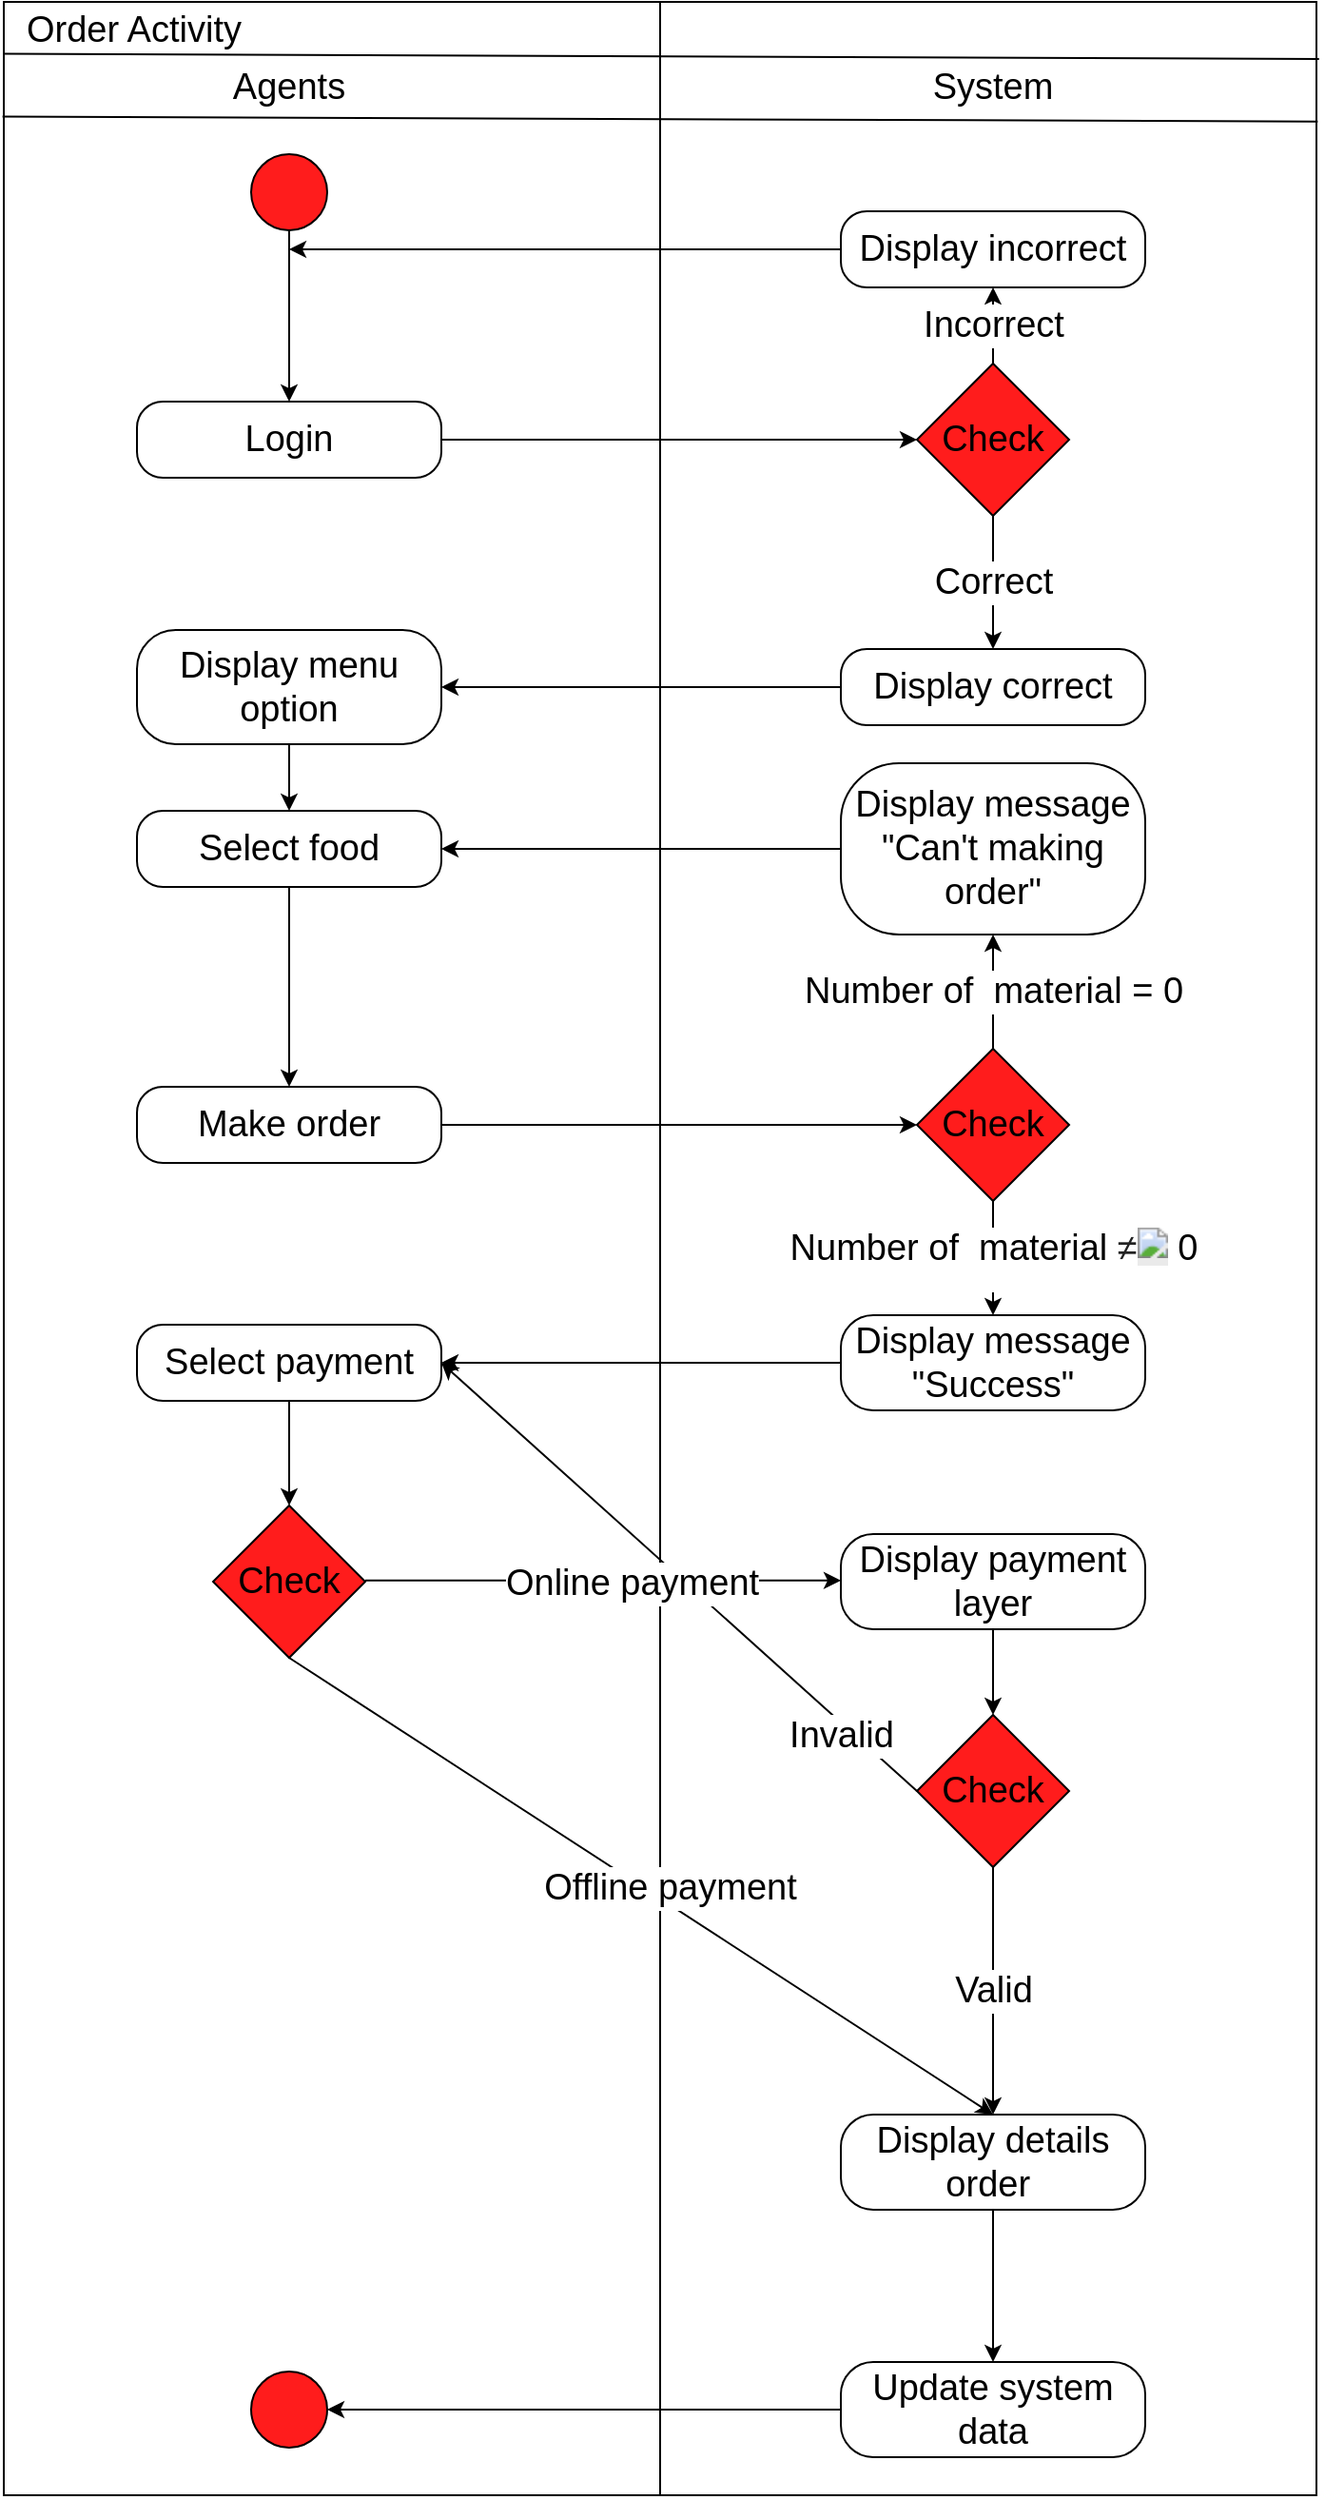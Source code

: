 <mxfile version="16.2.2" type="google"><diagram id="gHENZPoAK6jd8M6oyhC8" name="Page-1"><mxGraphModel dx="1308" dy="1160" grid="1" gridSize="10" guides="1" tooltips="1" connect="1" arrows="1" fold="1" page="1" pageScale="1" pageWidth="850" pageHeight="1100" math="0" shadow="0"><root><mxCell id="0"/><mxCell id="1" parent="0"/><mxCell id="XkyCo6uTwlsmprQEgPzS-1" value="" style="rounded=0;whiteSpace=wrap;html=1;" parent="1" vertex="1"><mxGeometry x="-160" y="110" width="690" height="1310" as="geometry"/></mxCell><mxCell id="XkyCo6uTwlsmprQEgPzS-3" value="" style="endArrow=none;html=1;rounded=0;exitX=1.001;exitY=0.048;exitDx=0;exitDy=0;exitPerimeter=0;entryX=-0.001;entryY=0.046;entryDx=0;entryDy=0;entryPerimeter=0;" parent="1" source="XkyCo6uTwlsmprQEgPzS-1" target="XkyCo6uTwlsmprQEgPzS-1" edge="1"><mxGeometry width="50" height="50" relative="1" as="geometry"><mxPoint x="520" y="150" as="sourcePoint"/><mxPoint x="-170" y="150" as="targetPoint"/></mxGeometry></mxCell><mxCell id="XkyCo6uTwlsmprQEgPzS-4" value="&lt;font style=&quot;font-size: 19px&quot;&gt;Order Activity&lt;/font&gt;" style="text;html=1;strokeColor=none;fillColor=none;align=left;verticalAlign=middle;whiteSpace=wrap;rounded=0;" parent="1" vertex="1"><mxGeometry x="-150" y="110" width="200" height="30" as="geometry"/></mxCell><mxCell id="XkyCo6uTwlsmprQEgPzS-5" value="" style="endArrow=none;html=1;rounded=0;fontSize=19;entryX=0.5;entryY=0;entryDx=0;entryDy=0;exitX=0.5;exitY=1;exitDx=0;exitDy=0;" parent="1" source="XkyCo6uTwlsmprQEgPzS-1" target="XkyCo6uTwlsmprQEgPzS-1" edge="1"><mxGeometry width="50" height="50" relative="1" as="geometry"><mxPoint x="175" y="950" as="sourcePoint"/><mxPoint x="175" y="150" as="targetPoint"/></mxGeometry></mxCell><mxCell id="XkyCo6uTwlsmprQEgPzS-12" value="&lt;span style=&quot;font-size: 19px&quot;&gt;Agents&lt;/span&gt;" style="text;html=1;strokeColor=none;fillColor=none;align=center;verticalAlign=middle;whiteSpace=wrap;rounded=0;" parent="1" vertex="1"><mxGeometry x="-110" y="140" width="200" height="30" as="geometry"/></mxCell><mxCell id="XkyCo6uTwlsmprQEgPzS-13" value="&lt;span style=&quot;font-size: 19px&quot;&gt;System&lt;br&gt;&lt;/span&gt;" style="text;html=1;strokeColor=none;fillColor=none;align=center;verticalAlign=middle;whiteSpace=wrap;rounded=0;" parent="1" vertex="1"><mxGeometry x="260" y="140" width="200" height="30" as="geometry"/></mxCell><mxCell id="XkyCo6uTwlsmprQEgPzS-17" style="edgeStyle=orthogonalEdgeStyle;rounded=0;orthogonalLoop=1;jettySize=auto;html=1;fontSize=19;" parent="1" source="XkyCo6uTwlsmprQEgPzS-14" target="XkyCo6uTwlsmprQEgPzS-16" edge="1"><mxGeometry relative="1" as="geometry"/></mxCell><mxCell id="XkyCo6uTwlsmprQEgPzS-14" value="" style="ellipse;whiteSpace=wrap;html=1;aspect=fixed;fontSize=19;fillColor=#FF1C1C;" parent="1" vertex="1"><mxGeometry x="-30" y="190" width="40" height="40" as="geometry"/></mxCell><mxCell id="XkyCo6uTwlsmprQEgPzS-19" style="edgeStyle=orthogonalEdgeStyle;rounded=0;orthogonalLoop=1;jettySize=auto;html=1;fontSize=19;" parent="1" source="XkyCo6uTwlsmprQEgPzS-16" target="XkyCo6uTwlsmprQEgPzS-18" edge="1"><mxGeometry relative="1" as="geometry"/></mxCell><mxCell id="XkyCo6uTwlsmprQEgPzS-16" value="Login" style="rounded=1;whiteSpace=wrap;html=1;fontSize=19;arcSize=34;" parent="1" vertex="1"><mxGeometry x="-90" y="320" width="160" height="40" as="geometry"/></mxCell><mxCell id="XkyCo6uTwlsmprQEgPzS-18" value="Check" style="rhombus;whiteSpace=wrap;html=1;fontSize=19;fillColor=#FF1C1C;" parent="1" vertex="1"><mxGeometry x="320" y="300" width="80" height="80" as="geometry"/></mxCell><mxCell id="XkyCo6uTwlsmprQEgPzS-22" style="edgeStyle=orthogonalEdgeStyle;rounded=0;orthogonalLoop=1;jettySize=auto;html=1;fontSize=19;" parent="1" source="XkyCo6uTwlsmprQEgPzS-20" edge="1"><mxGeometry relative="1" as="geometry"><mxPoint x="-10" y="240" as="targetPoint"/></mxGeometry></mxCell><mxCell id="XkyCo6uTwlsmprQEgPzS-20" value="Display incorrect" style="rounded=1;whiteSpace=wrap;html=1;fontSize=19;arcSize=34;" parent="1" vertex="1"><mxGeometry x="280" y="220" width="160" height="40" as="geometry"/></mxCell><mxCell id="XkyCo6uTwlsmprQEgPzS-24" value="" style="endArrow=classic;html=1;rounded=0;fontSize=19;exitX=0.5;exitY=0;exitDx=0;exitDy=0;entryX=0.5;entryY=1;entryDx=0;entryDy=0;" parent="1" source="XkyCo6uTwlsmprQEgPzS-18" target="XkyCo6uTwlsmprQEgPzS-20" edge="1"><mxGeometry relative="1" as="geometry"><mxPoint x="90" y="400" as="sourcePoint"/><mxPoint x="190" y="400" as="targetPoint"/></mxGeometry></mxCell><mxCell id="XkyCo6uTwlsmprQEgPzS-25" value="Incorrect" style="edgeLabel;resizable=0;html=1;align=center;verticalAlign=middle;fontSize=19;fillColor=#FF1C1C;" parent="XkyCo6uTwlsmprQEgPzS-24" connectable="0" vertex="1"><mxGeometry relative="1" as="geometry"/></mxCell><mxCell id="XkyCo6uTwlsmprQEgPzS-26" value="" style="endArrow=classic;html=1;rounded=0;fontSize=19;exitX=0.5;exitY=1;exitDx=0;exitDy=0;" parent="1" source="XkyCo6uTwlsmprQEgPzS-18" target="XkyCo6uTwlsmprQEgPzS-28" edge="1"><mxGeometry relative="1" as="geometry"><mxPoint x="90" y="400" as="sourcePoint"/><mxPoint x="190" y="400" as="targetPoint"/></mxGeometry></mxCell><mxCell id="XkyCo6uTwlsmprQEgPzS-27" value="Correct" style="edgeLabel;resizable=0;html=1;align=center;verticalAlign=middle;fontSize=19;fillColor=#FF1C1C;" parent="XkyCo6uTwlsmprQEgPzS-26" connectable="0" vertex="1"><mxGeometry relative="1" as="geometry"/></mxCell><mxCell id="XkyCo6uTwlsmprQEgPzS-31" style="edgeStyle=orthogonalEdgeStyle;rounded=0;orthogonalLoop=1;jettySize=auto;html=1;entryX=1;entryY=0.5;entryDx=0;entryDy=0;fontSize=19;" parent="1" source="XkyCo6uTwlsmprQEgPzS-28" target="XkyCo6uTwlsmprQEgPzS-30" edge="1"><mxGeometry relative="1" as="geometry"/></mxCell><mxCell id="XkyCo6uTwlsmprQEgPzS-28" value="Display correct" style="rounded=1;whiteSpace=wrap;html=1;fontSize=19;arcSize=34;" parent="1" vertex="1"><mxGeometry x="280" y="450" width="160" height="40" as="geometry"/></mxCell><mxCell id="XkyCo6uTwlsmprQEgPzS-33" style="edgeStyle=orthogonalEdgeStyle;rounded=0;orthogonalLoop=1;jettySize=auto;html=1;entryX=0.5;entryY=0;entryDx=0;entryDy=0;fontSize=19;" parent="1" source="XkyCo6uTwlsmprQEgPzS-30" target="XkyCo6uTwlsmprQEgPzS-32" edge="1"><mxGeometry relative="1" as="geometry"/></mxCell><mxCell id="XkyCo6uTwlsmprQEgPzS-30" value="Display menu option" style="rounded=1;whiteSpace=wrap;html=1;fontSize=19;arcSize=34;" parent="1" vertex="1"><mxGeometry x="-90" y="440" width="160" height="60" as="geometry"/></mxCell><mxCell id="XkyCo6uTwlsmprQEgPzS-36" style="edgeStyle=orthogonalEdgeStyle;rounded=0;orthogonalLoop=1;jettySize=auto;html=1;entryX=0.5;entryY=0;entryDx=0;entryDy=0;fontSize=19;" parent="1" source="XkyCo6uTwlsmprQEgPzS-32" target="XkyCo6uTwlsmprQEgPzS-34" edge="1"><mxGeometry relative="1" as="geometry"/></mxCell><mxCell id="XkyCo6uTwlsmprQEgPzS-32" value="Select food" style="rounded=1;whiteSpace=wrap;html=1;fontSize=19;arcSize=34;fontStyle=0" parent="1" vertex="1"><mxGeometry x="-90" y="535" width="160" height="40" as="geometry"/></mxCell><mxCell id="XkyCo6uTwlsmprQEgPzS-38" style="edgeStyle=orthogonalEdgeStyle;rounded=0;orthogonalLoop=1;jettySize=auto;html=1;entryX=0;entryY=0.5;entryDx=0;entryDy=0;fontSize=19;" parent="1" source="XkyCo6uTwlsmprQEgPzS-34" target="XkyCo6uTwlsmprQEgPzS-37" edge="1"><mxGeometry relative="1" as="geometry"/></mxCell><mxCell id="XkyCo6uTwlsmprQEgPzS-34" value="Make order" style="rounded=1;whiteSpace=wrap;html=1;fontSize=19;arcSize=34;" parent="1" vertex="1"><mxGeometry x="-90" y="680" width="160" height="40" as="geometry"/></mxCell><mxCell id="XkyCo6uTwlsmprQEgPzS-37" value="Check" style="rhombus;whiteSpace=wrap;html=1;fontSize=19;fillColor=#FF1C1C;" parent="1" vertex="1"><mxGeometry x="320" y="660" width="80" height="80" as="geometry"/></mxCell><mxCell id="XkyCo6uTwlsmprQEgPzS-42" style="edgeStyle=orthogonalEdgeStyle;rounded=0;orthogonalLoop=1;jettySize=auto;html=1;entryX=1;entryY=0.5;entryDx=0;entryDy=0;fontSize=19;" parent="1" source="XkyCo6uTwlsmprQEgPzS-39" target="XkyCo6uTwlsmprQEgPzS-32" edge="1"><mxGeometry relative="1" as="geometry"/></mxCell><mxCell id="XkyCo6uTwlsmprQEgPzS-39" value="Display message&lt;br&gt;&quot;Can't making order&quot;" style="rounded=1;whiteSpace=wrap;html=1;fontSize=19;arcSize=34;" parent="1" vertex="1"><mxGeometry x="280" y="510" width="160" height="90" as="geometry"/></mxCell><mxCell id="XkyCo6uTwlsmprQEgPzS-40" value="" style="endArrow=classic;html=1;rounded=0;fontSize=19;exitX=0.5;exitY=0;exitDx=0;exitDy=0;entryX=0.5;entryY=1;entryDx=0;entryDy=0;" parent="1" source="XkyCo6uTwlsmprQEgPzS-37" target="XkyCo6uTwlsmprQEgPzS-39" edge="1"><mxGeometry relative="1" as="geometry"><mxPoint x="90" y="640" as="sourcePoint"/><mxPoint x="190" y="640" as="targetPoint"/></mxGeometry></mxCell><mxCell id="XkyCo6uTwlsmprQEgPzS-41" value="Number of&amp;nbsp; material = 0" style="edgeLabel;resizable=0;html=1;align=center;verticalAlign=middle;fontSize=19;fillColor=#FF1C1C;" parent="XkyCo6uTwlsmprQEgPzS-40" connectable="0" vertex="1"><mxGeometry relative="1" as="geometry"/></mxCell><mxCell id="XkyCo6uTwlsmprQEgPzS-43" value="" style="endArrow=classic;html=1;rounded=0;fontSize=19;exitX=0.5;exitY=1;exitDx=0;exitDy=0;entryX=0.5;entryY=0;entryDx=0;entryDy=0;" parent="1" source="XkyCo6uTwlsmprQEgPzS-37" target="XkyCo6uTwlsmprQEgPzS-45" edge="1"><mxGeometry relative="1" as="geometry"><mxPoint x="300" y="800" as="sourcePoint"/><mxPoint x="300" y="740" as="targetPoint"/></mxGeometry></mxCell><mxCell id="XkyCo6uTwlsmprQEgPzS-44" value="Number of&amp;nbsp; material&amp;nbsp;&lt;span style=&quot;color: rgb(34 , 34 , 34) ; font-family: &amp;#34;arial&amp;#34; , sans-serif ; background-color: rgb(255 , 255 , 255)&quot;&gt;&lt;font style=&quot;font-size: 19px&quot;&gt;≠&lt;/font&gt;&lt;/span&gt;&lt;a title=&quot;Nguồn tham khảo từ bài viết Dấu khác (≠) trong Excel ứng dụng và cách viết được thực hiện bởi website Thủ Thuật Nhanh&quot; href=&quot;https://thuthuatnhanh.com/cach-viet-dau-khac-trong-excel/&quot; style=&quot;box-sizing: border-box ; border: 0px ; font-stretch: inherit ; line-height: inherit ; font-family: &amp;#34;arial&amp;#34; , sans-serif ; font-size: 16px ; margin: 0px ; outline: 0px ; padding: 0px ; vertical-align: baseline ; color: rgb(0 , 108 , 193) ; transition: all 0.3s ease 0s ; background-color: rgb(234 , 234 , 234)&quot;&gt;&lt;img src=&quot;https://thuthuatnhanh.com/thuthuatnhanh.jpg&quot; style=&quot;box-sizing: border-box ; max-width: 100% ; height: auto ; vertical-align: top ; margin-bottom: 18px ; border: 0px&quot;&gt;&lt;/a&gt;&amp;nbsp;0" style="edgeLabel;resizable=0;html=1;align=center;verticalAlign=middle;fontSize=19;fillColor=#FF1C1C;" parent="XkyCo6uTwlsmprQEgPzS-43" connectable="0" vertex="1"><mxGeometry relative="1" as="geometry"/></mxCell><mxCell id="XkyCo6uTwlsmprQEgPzS-47" style="edgeStyle=orthogonalEdgeStyle;rounded=0;orthogonalLoop=1;jettySize=auto;html=1;entryX=1;entryY=0.5;entryDx=0;entryDy=0;fontSize=19;" parent="1" source="XkyCo6uTwlsmprQEgPzS-45" target="XkyCo6uTwlsmprQEgPzS-46" edge="1"><mxGeometry relative="1" as="geometry"/></mxCell><mxCell id="XkyCo6uTwlsmprQEgPzS-45" value="Display message &quot;Success&quot;" style="rounded=1;whiteSpace=wrap;html=1;fontSize=19;arcSize=34;" parent="1" vertex="1"><mxGeometry x="280" y="800" width="160" height="50" as="geometry"/></mxCell><mxCell id="XkyCo6uTwlsmprQEgPzS-49" style="edgeStyle=orthogonalEdgeStyle;rounded=0;orthogonalLoop=1;jettySize=auto;html=1;fontSize=19;" parent="1" source="XkyCo6uTwlsmprQEgPzS-46" target="XkyCo6uTwlsmprQEgPzS-48" edge="1"><mxGeometry relative="1" as="geometry"/></mxCell><mxCell id="XkyCo6uTwlsmprQEgPzS-46" value="Select payment" style="rounded=1;whiteSpace=wrap;html=1;fontSize=19;arcSize=34;" parent="1" vertex="1"><mxGeometry x="-90" y="805" width="160" height="40" as="geometry"/></mxCell><mxCell id="XkyCo6uTwlsmprQEgPzS-48" value="Check" style="rhombus;whiteSpace=wrap;html=1;fontSize=19;fillColor=#FF1C1C;" parent="1" vertex="1"><mxGeometry x="-50" y="900" width="80" height="80" as="geometry"/></mxCell><mxCell id="XkyCo6uTwlsmprQEgPzS-56" style="edgeStyle=orthogonalEdgeStyle;rounded=0;orthogonalLoop=1;jettySize=auto;html=1;fontSize=19;" parent="1" source="XkyCo6uTwlsmprQEgPzS-50" target="XkyCo6uTwlsmprQEgPzS-53" edge="1"><mxGeometry relative="1" as="geometry"/></mxCell><mxCell id="XkyCo6uTwlsmprQEgPzS-50" value="Display payment layer" style="rounded=1;whiteSpace=wrap;html=1;fontSize=19;arcSize=34;" parent="1" vertex="1"><mxGeometry x="280" y="915" width="160" height="50" as="geometry"/></mxCell><mxCell id="XkyCo6uTwlsmprQEgPzS-53" value="Check" style="rhombus;whiteSpace=wrap;html=1;fontSize=19;fillColor=#FF1C1C;" parent="1" vertex="1"><mxGeometry x="320" y="1010" width="80" height="80" as="geometry"/></mxCell><mxCell id="XkyCo6uTwlsmprQEgPzS-70" style="edgeStyle=orthogonalEdgeStyle;rounded=0;orthogonalLoop=1;jettySize=auto;html=1;entryX=0.5;entryY=0;entryDx=0;entryDy=0;fontSize=19;endArrow=classic;endFill=1;" parent="1" source="XkyCo6uTwlsmprQEgPzS-58" target="XkyCo6uTwlsmprQEgPzS-69" edge="1"><mxGeometry relative="1" as="geometry"/></mxCell><mxCell id="XkyCo6uTwlsmprQEgPzS-58" value="Display details order&amp;nbsp;" style="rounded=1;whiteSpace=wrap;html=1;fontSize=19;arcSize=34;" parent="1" vertex="1"><mxGeometry x="280" y="1220" width="160" height="50" as="geometry"/></mxCell><mxCell id="XkyCo6uTwlsmprQEgPzS-60" value="" style="endArrow=classic;html=1;rounded=0;fontSize=19;exitX=0.5;exitY=1;exitDx=0;exitDy=0;entryX=0.5;entryY=0;entryDx=0;entryDy=0;" parent="1" source="XkyCo6uTwlsmprQEgPzS-53" target="XkyCo6uTwlsmprQEgPzS-58" edge="1"><mxGeometry relative="1" as="geometry"><mxPoint x="40" y="950" as="sourcePoint"/><mxPoint x="290" y="950" as="targetPoint"/></mxGeometry></mxCell><mxCell id="XkyCo6uTwlsmprQEgPzS-61" value="Valid" style="edgeLabel;resizable=0;html=1;align=center;verticalAlign=middle;fontSize=19;fillColor=#FF1C1C;" parent="XkyCo6uTwlsmprQEgPzS-60" connectable="0" vertex="1"><mxGeometry relative="1" as="geometry"/></mxCell><mxCell id="XkyCo6uTwlsmprQEgPzS-62" value="" style="endArrow=classic;html=1;rounded=0;fontSize=19;exitX=0;exitY=0.5;exitDx=0;exitDy=0;endFill=1;entryX=1;entryY=0.5;entryDx=0;entryDy=0;" parent="1" source="XkyCo6uTwlsmprQEgPzS-53" target="XkyCo6uTwlsmprQEgPzS-46" edge="1"><mxGeometry relative="1" as="geometry"><mxPoint x="370" y="1100" as="sourcePoint"/><mxPoint x="-10" y="1050" as="targetPoint"/></mxGeometry></mxCell><mxCell id="XkyCo6uTwlsmprQEgPzS-63" value="Invalid" style="edgeLabel;resizable=0;html=1;align=center;verticalAlign=middle;fontSize=19;fillColor=#FF1C1C;" parent="XkyCo6uTwlsmprQEgPzS-62" connectable="0" vertex="1"><mxGeometry relative="1" as="geometry"><mxPoint x="85" y="83" as="offset"/></mxGeometry></mxCell><mxCell id="XkyCo6uTwlsmprQEgPzS-67" value="" style="endArrow=classic;html=1;rounded=0;fontSize=19;exitX=1;exitY=0.5;exitDx=0;exitDy=0;endFill=1;entryX=0;entryY=0.5;entryDx=0;entryDy=0;" parent="1" edge="1"><mxGeometry relative="1" as="geometry"><mxPoint x="30" y="939.38" as="sourcePoint"/><mxPoint x="280" y="939.38" as="targetPoint"/></mxGeometry></mxCell><mxCell id="XkyCo6uTwlsmprQEgPzS-68" value="Online payment" style="edgeLabel;resizable=0;html=1;align=center;verticalAlign=middle;fontSize=19;fillColor=#FF1C1C;" parent="XkyCo6uTwlsmprQEgPzS-67" connectable="0" vertex="1"><mxGeometry relative="1" as="geometry"><mxPoint x="15" y="1" as="offset"/></mxGeometry></mxCell><mxCell id="XkyCo6uTwlsmprQEgPzS-74" style="edgeStyle=orthogonalEdgeStyle;rounded=0;orthogonalLoop=1;jettySize=auto;html=1;fontSize=19;endArrow=classic;endFill=1;" parent="1" source="XkyCo6uTwlsmprQEgPzS-69" target="XkyCo6uTwlsmprQEgPzS-73" edge="1"><mxGeometry relative="1" as="geometry"/></mxCell><mxCell id="XkyCo6uTwlsmprQEgPzS-69" value="Update system data" style="rounded=1;whiteSpace=wrap;html=1;fontSize=19;arcSize=34;" parent="1" vertex="1"><mxGeometry x="280" y="1350" width="160" height="50" as="geometry"/></mxCell><mxCell id="XkyCo6uTwlsmprQEgPzS-71" value="" style="endArrow=classic;html=1;rounded=0;fontSize=19;exitX=0.5;exitY=1;exitDx=0;exitDy=0;endFill=1;entryX=0.5;entryY=0;entryDx=0;entryDy=0;" parent="1" source="XkyCo6uTwlsmprQEgPzS-48" target="XkyCo6uTwlsmprQEgPzS-58" edge="1"><mxGeometry relative="1" as="geometry"><mxPoint x="40" y="949.38" as="sourcePoint"/><mxPoint x="290" y="949.38" as="targetPoint"/></mxGeometry></mxCell><mxCell id="XkyCo6uTwlsmprQEgPzS-72" value="Offline payment" style="edgeLabel;resizable=0;html=1;align=center;verticalAlign=middle;fontSize=19;fillColor=#FF1C1C;" parent="XkyCo6uTwlsmprQEgPzS-71" connectable="0" vertex="1"><mxGeometry relative="1" as="geometry"><mxPoint x="15" y="1" as="offset"/></mxGeometry></mxCell><mxCell id="XkyCo6uTwlsmprQEgPzS-73" value="" style="ellipse;whiteSpace=wrap;html=1;aspect=fixed;fontSize=19;fillColor=#FF1C1C;" parent="1" vertex="1"><mxGeometry x="-30" y="1355" width="40" height="40" as="geometry"/></mxCell><mxCell id="XkyCo6uTwlsmprQEgPzS-75" value="" style="endArrow=none;html=1;rounded=0;exitX=1.001;exitY=0.048;exitDx=0;exitDy=0;exitPerimeter=0;entryX=-0.001;entryY=0.046;entryDx=0;entryDy=0;entryPerimeter=0;" parent="1" edge="1"><mxGeometry width="50" height="50" relative="1" as="geometry"><mxPoint x="531.38" y="140.0" as="sourcePoint"/><mxPoint x="-160.0" y="137.24" as="targetPoint"/></mxGeometry></mxCell></root></mxGraphModel></diagram></mxfile>